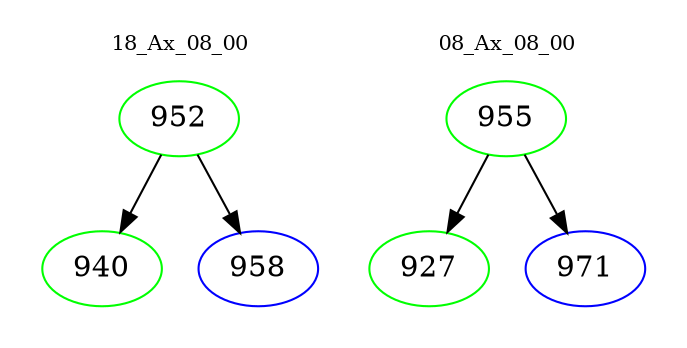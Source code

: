digraph{
subgraph cluster_0 {
color = white
label = "18_Ax_08_00";
fontsize=10;
T0_952 [label="952", color="green"]
T0_952 -> T0_940 [color="black"]
T0_940 [label="940", color="green"]
T0_952 -> T0_958 [color="black"]
T0_958 [label="958", color="blue"]
}
subgraph cluster_1 {
color = white
label = "08_Ax_08_00";
fontsize=10;
T1_955 [label="955", color="green"]
T1_955 -> T1_927 [color="black"]
T1_927 [label="927", color="green"]
T1_955 -> T1_971 [color="black"]
T1_971 [label="971", color="blue"]
}
}
